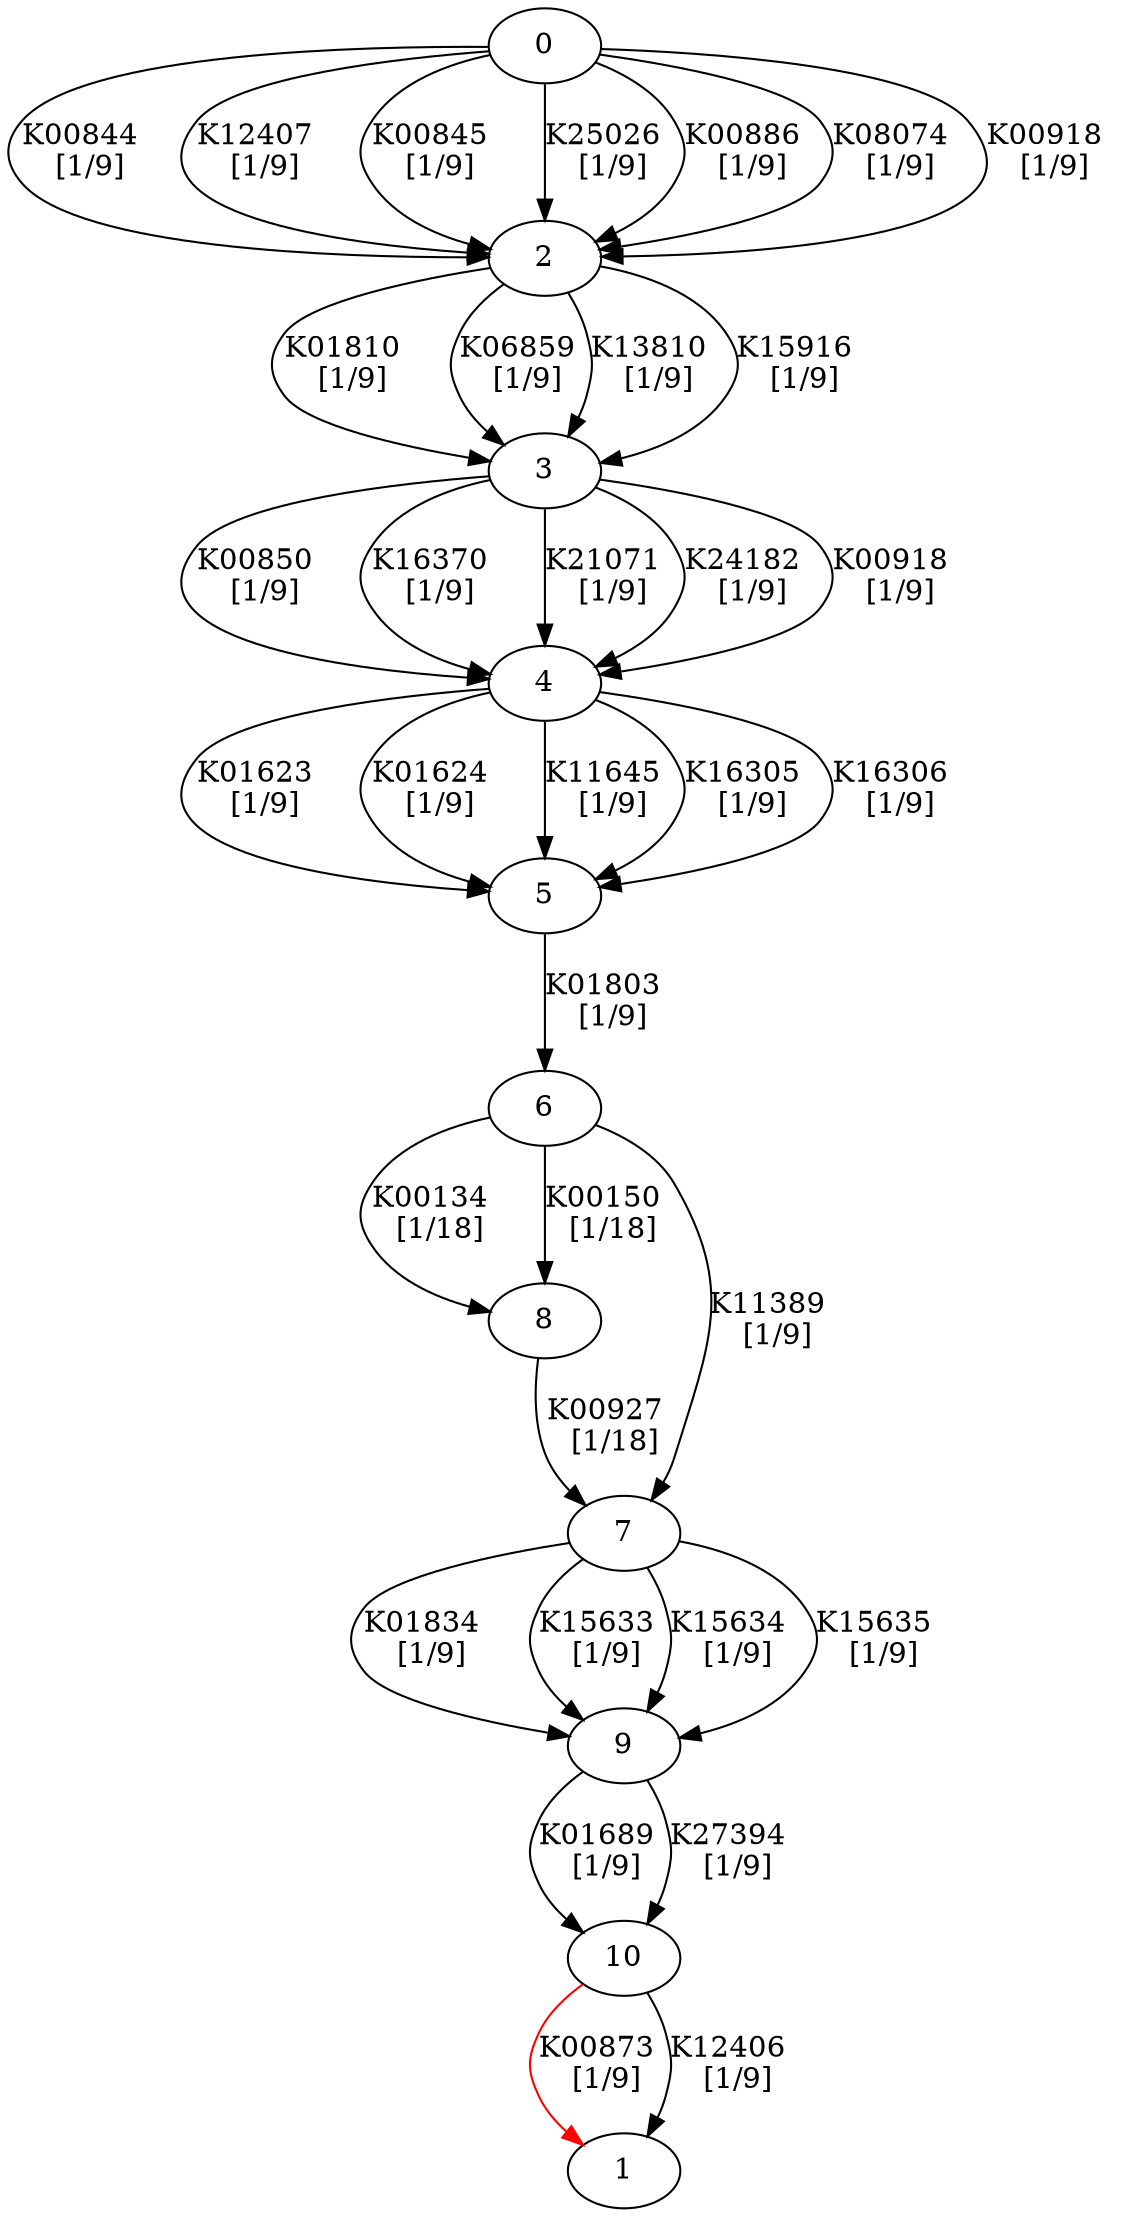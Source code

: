 digraph G {
name=M00001;
comment="(K00844,K12407,K00845,K25026,K00886,K08074,K00918) (K01810,K06859,K13810,K15916) (K00850,K16370,K21071,K24182,K00918) (K01623,K01624,K11645,K16305,K16306) K01803 ((K00134,K00150) K00927,K11389) (K01834,K15633,K15634,K15635) (K01689,K27394) (K00873,K12406)";
0;
2;
0 -> 2 [label="K00844 \n [1/9]", color=black];
0;
2;
0 -> 2 [label="K12407 \n [1/9]", color=black];
0;
2;
0 -> 2 [label="K00845 \n [1/9]", color=black];
0;
2;
0 -> 2 [label="K25026 \n [1/9]", color=black];
0;
2;
0 -> 2 [label="K00886 \n [1/9]", color=black];
0;
2;
0 -> 2 [label="K08074 \n [1/9]", color=black];
0;
2;
0 -> 2 [label="K00918 \n [1/9]", color=black];
2;
3;
2 -> 3 [label="K01810 \n [1/9]", color=black];
2;
3;
2 -> 3 [label="K06859 \n [1/9]", color=black];
2;
3;
2 -> 3 [label="K13810 \n [1/9]", color=black];
2;
3;
2 -> 3 [label="K15916 \n [1/9]", color=black];
3;
4;
3 -> 4 [label="K00850 \n [1/9]", color=black];
3;
4;
3 -> 4 [label="K16370 \n [1/9]", color=black];
3;
4;
3 -> 4 [label="K21071 \n [1/9]", color=black];
3;
4;
3 -> 4 [label="K24182 \n [1/9]", color=black];
3;
4;
3 -> 4 [label="K00918 \n [1/9]", color=black];
4;
5;
4 -> 5 [label="K01623 \n [1/9]", color=black];
4;
5;
4 -> 5 [label="K01624 \n [1/9]", color=black];
4;
5;
4 -> 5 [label="K11645 \n [1/9]", color=black];
4;
5;
4 -> 5 [label="K16305 \n [1/9]", color=black];
4;
5;
4 -> 5 [label="K16306 \n [1/9]", color=black];
5;
6;
5 -> 6 [label="K01803 \n [1/9]", color=black];
6;
8;
6 -> 8 [label="K00134 \n [1/18]", color=black];
6;
8;
6 -> 8 [label="K00150 \n [1/18]", color=black];
6;
7;
6 -> 7 [label="K11389 \n [1/9]", color=black];
7;
9;
7 -> 9 [label="K01834 \n [1/9]", color=black];
7;
9;
7 -> 9 [label="K15633 \n [1/9]", color=black];
7;
9;
7 -> 9 [label="K15634 \n [1/9]", color=black];
7;
9;
7 -> 9 [label="K15635 \n [1/9]", color=black];
8;
7;
8 -> 7 [label="K00927 \n [1/18]", color=black];
9;
10;
9 -> 10 [label="K01689 \n [1/9]", color=black];
9;
10;
9 -> 10 [label="K27394 \n [1/9]", color=black];
10;
1;
10 -> 1 [label="K00873 \n [1/9]", color=red];
10;
1;
10 -> 1 [label="K12406 \n [1/9]", color=black];
}
